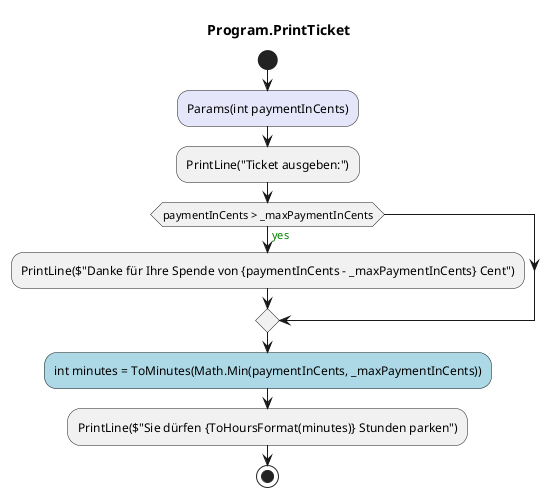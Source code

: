 @startuml Program.PrintTicket
title Program.PrintTicket
start
#Lavender:Params(int paymentInCents);
:PrintLine("Ticket ausgeben:");
if (paymentInCents > _maxPaymentInCents) then (<color:green>yes)
    :PrintLine($"Danke für Ihre Spende von {paymentInCents - _maxPaymentInCents} Cent");
endif
#LightBlue:int minutes = ToMinutes(Math.Min(paymentInCents, _maxPaymentInCents));
:PrintLine($"Sie dürfen {ToHoursFormat(minutes)} Stunden parken");
stop
@enduml
